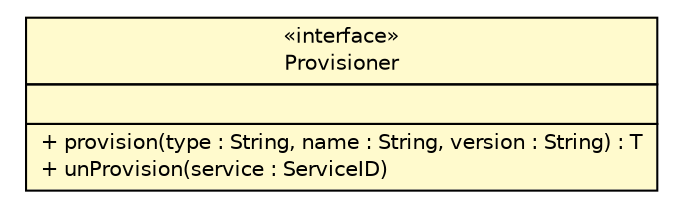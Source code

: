#!/usr/local/bin/dot
#
# Class diagram 
# Generated by UMLGraph version R5_6 (http://www.umlgraph.org/)
#

digraph G {
	edge [fontname="Helvetica",fontsize=10,labelfontname="Helvetica",labelfontsize=10];
	node [fontname="Helvetica",fontsize=10,shape=plaintext];
	nodesep=0.25;
	ranksep=0.5;
	// sorcer.ext.Provisioner
	c261675 [label=<<table title="sorcer.ext.Provisioner" border="0" cellborder="1" cellspacing="0" cellpadding="2" port="p" bgcolor="lemonChiffon" href="./Provisioner.html">
		<tr><td><table border="0" cellspacing="0" cellpadding="1">
<tr><td align="center" balign="center"> &#171;interface&#187; </td></tr>
<tr><td align="center" balign="center"> Provisioner </td></tr>
		</table></td></tr>
		<tr><td><table border="0" cellspacing="0" cellpadding="1">
<tr><td align="left" balign="left">  </td></tr>
		</table></td></tr>
		<tr><td><table border="0" cellspacing="0" cellpadding="1">
<tr><td align="left" balign="left"> + provision(type : String, name : String, version : String) : T </td></tr>
<tr><td align="left" balign="left"> + unProvision(service : ServiceID) </td></tr>
		</table></td></tr>
		</table>>, URL="./Provisioner.html", fontname="Helvetica", fontcolor="black", fontsize=10.0];
}

